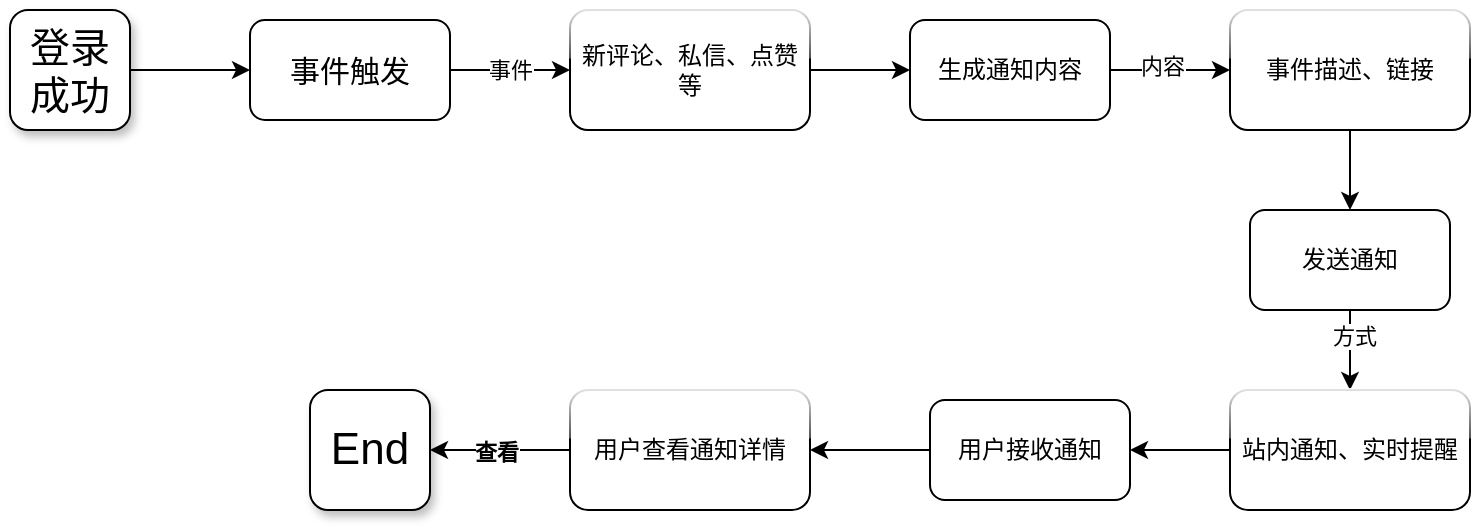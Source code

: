 <mxfile version="24.7.7">
  <diagram name="第 1 页" id="yd-whP97Tynrx1T6R9C7">
    <mxGraphModel dx="904" dy="1718" grid="1" gridSize="10" guides="1" tooltips="1" connect="1" arrows="1" fold="1" page="1" pageScale="1" pageWidth="827" pageHeight="1169" math="0" shadow="0">
      <root>
        <mxCell id="0" />
        <mxCell id="1" parent="0" />
        <mxCell id="onvEB2GZwwhRNjDB822C-21" value="" style="edgeStyle=orthogonalEdgeStyle;rounded=0;orthogonalLoop=1;jettySize=auto;html=1;" edge="1" parent="1" source="onvEB2GZwwhRNjDB822C-18" target="onvEB2GZwwhRNjDB822C-19">
          <mxGeometry relative="1" as="geometry" />
        </mxCell>
        <mxCell id="onvEB2GZwwhRNjDB822C-18" value="&lt;font style=&quot;font-size: 20px;&quot;&gt;登录成功&lt;/font&gt;" style="whiteSpace=wrap;html=1;aspect=fixed;rounded=1;shadow=1;" vertex="1" parent="1">
          <mxGeometry x="40" y="-1070" width="60" height="60" as="geometry" />
        </mxCell>
        <mxCell id="onvEB2GZwwhRNjDB822C-22" value="" style="edgeStyle=orthogonalEdgeStyle;rounded=0;orthogonalLoop=1;jettySize=auto;html=1;" edge="1" parent="1" source="onvEB2GZwwhRNjDB822C-19" target="onvEB2GZwwhRNjDB822C-20">
          <mxGeometry relative="1" as="geometry" />
        </mxCell>
        <mxCell id="onvEB2GZwwhRNjDB822C-23" value="事件" style="edgeLabel;html=1;align=center;verticalAlign=middle;resizable=0;points=[];" vertex="1" connectable="0" parent="onvEB2GZwwhRNjDB822C-22">
          <mxGeometry x="-0.439" y="2" relative="1" as="geometry">
            <mxPoint x="13" y="2" as="offset" />
          </mxGeometry>
        </mxCell>
        <mxCell id="onvEB2GZwwhRNjDB822C-19" value="&lt;font style=&quot;font-size: 15px;&quot;&gt;事件触发&lt;/font&gt;" style="rounded=1;whiteSpace=wrap;html=1;" vertex="1" parent="1">
          <mxGeometry x="160" y="-1065" width="100" height="50" as="geometry" />
        </mxCell>
        <mxCell id="onvEB2GZwwhRNjDB822C-25" value="" style="edgeStyle=orthogonalEdgeStyle;rounded=0;orthogonalLoop=1;jettySize=auto;html=1;" edge="1" parent="1" source="onvEB2GZwwhRNjDB822C-20" target="onvEB2GZwwhRNjDB822C-24">
          <mxGeometry relative="1" as="geometry" />
        </mxCell>
        <mxCell id="onvEB2GZwwhRNjDB822C-20" value="新评论、私信、点赞等" style="rounded=1;whiteSpace=wrap;html=1;shadow=0;glass=1;" vertex="1" parent="1">
          <mxGeometry x="320" y="-1070" width="120" height="60" as="geometry" />
        </mxCell>
        <mxCell id="onvEB2GZwwhRNjDB822C-28" value="" style="edgeStyle=orthogonalEdgeStyle;rounded=0;orthogonalLoop=1;jettySize=auto;html=1;" edge="1" parent="1" source="onvEB2GZwwhRNjDB822C-24" target="onvEB2GZwwhRNjDB822C-27">
          <mxGeometry relative="1" as="geometry" />
        </mxCell>
        <mxCell id="onvEB2GZwwhRNjDB822C-29" value="内容" style="edgeLabel;html=1;align=center;verticalAlign=middle;resizable=0;points=[];" vertex="1" connectable="0" parent="onvEB2GZwwhRNjDB822C-28">
          <mxGeometry x="-0.144" y="2" relative="1" as="geometry">
            <mxPoint as="offset" />
          </mxGeometry>
        </mxCell>
        <mxCell id="onvEB2GZwwhRNjDB822C-24" value="生成通知内容" style="rounded=1;whiteSpace=wrap;html=1;" vertex="1" parent="1">
          <mxGeometry x="490" y="-1065" width="100" height="50" as="geometry" />
        </mxCell>
        <mxCell id="onvEB2GZwwhRNjDB822C-31" value="" style="edgeStyle=orthogonalEdgeStyle;rounded=0;orthogonalLoop=1;jettySize=auto;html=1;" edge="1" parent="1" source="onvEB2GZwwhRNjDB822C-27" target="onvEB2GZwwhRNjDB822C-30">
          <mxGeometry relative="1" as="geometry" />
        </mxCell>
        <mxCell id="onvEB2GZwwhRNjDB822C-27" value="事件描述、链接" style="rounded=1;whiteSpace=wrap;html=1;shadow=0;glass=1;" vertex="1" parent="1">
          <mxGeometry x="650" y="-1070" width="120" height="60" as="geometry" />
        </mxCell>
        <mxCell id="onvEB2GZwwhRNjDB822C-33" value="" style="edgeStyle=orthogonalEdgeStyle;rounded=0;orthogonalLoop=1;jettySize=auto;html=1;" edge="1" parent="1" source="onvEB2GZwwhRNjDB822C-30" target="onvEB2GZwwhRNjDB822C-32">
          <mxGeometry relative="1" as="geometry" />
        </mxCell>
        <mxCell id="onvEB2GZwwhRNjDB822C-34" value="方式" style="edgeLabel;html=1;align=center;verticalAlign=middle;resizable=0;points=[];" vertex="1" connectable="0" parent="onvEB2GZwwhRNjDB822C-33">
          <mxGeometry x="-0.387" y="2" relative="1" as="geometry">
            <mxPoint as="offset" />
          </mxGeometry>
        </mxCell>
        <mxCell id="onvEB2GZwwhRNjDB822C-30" value="发送通知" style="rounded=1;whiteSpace=wrap;html=1;" vertex="1" parent="1">
          <mxGeometry x="660" y="-970" width="100" height="50" as="geometry" />
        </mxCell>
        <mxCell id="onvEB2GZwwhRNjDB822C-36" value="" style="edgeStyle=orthogonalEdgeStyle;rounded=0;orthogonalLoop=1;jettySize=auto;html=1;" edge="1" parent="1" source="onvEB2GZwwhRNjDB822C-32" target="onvEB2GZwwhRNjDB822C-35">
          <mxGeometry relative="1" as="geometry" />
        </mxCell>
        <mxCell id="onvEB2GZwwhRNjDB822C-32" value="站内通知、实时提醒" style="rounded=1;whiteSpace=wrap;html=1;shadow=0;glass=1;" vertex="1" parent="1">
          <mxGeometry x="650" y="-880" width="120" height="60" as="geometry" />
        </mxCell>
        <mxCell id="onvEB2GZwwhRNjDB822C-38" value="" style="edgeStyle=orthogonalEdgeStyle;rounded=0;orthogonalLoop=1;jettySize=auto;html=1;" edge="1" parent="1" source="onvEB2GZwwhRNjDB822C-35" target="onvEB2GZwwhRNjDB822C-37">
          <mxGeometry relative="1" as="geometry" />
        </mxCell>
        <mxCell id="onvEB2GZwwhRNjDB822C-35" value="用户接收通知" style="rounded=1;whiteSpace=wrap;html=1;" vertex="1" parent="1">
          <mxGeometry x="500" y="-875" width="100" height="50" as="geometry" />
        </mxCell>
        <mxCell id="onvEB2GZwwhRNjDB822C-40" value="" style="edgeStyle=orthogonalEdgeStyle;rounded=0;orthogonalLoop=1;jettySize=auto;html=1;" edge="1" parent="1" source="onvEB2GZwwhRNjDB822C-37" target="onvEB2GZwwhRNjDB822C-39">
          <mxGeometry relative="1" as="geometry" />
        </mxCell>
        <mxCell id="onvEB2GZwwhRNjDB822C-41" value="&lt;strong&gt;查看&lt;/strong&gt;" style="edgeLabel;html=1;align=center;verticalAlign=middle;resizable=0;points=[];" vertex="1" connectable="0" parent="onvEB2GZwwhRNjDB822C-40">
          <mxGeometry x="0.067" y="1" relative="1" as="geometry">
            <mxPoint as="offset" />
          </mxGeometry>
        </mxCell>
        <mxCell id="onvEB2GZwwhRNjDB822C-37" value="用户查看通知详情" style="rounded=1;whiteSpace=wrap;html=1;shadow=0;glass=1;" vertex="1" parent="1">
          <mxGeometry x="320" y="-880" width="120" height="60" as="geometry" />
        </mxCell>
        <mxCell id="onvEB2GZwwhRNjDB822C-39" value="&lt;font style=&quot;font-size: 22px;&quot;&gt;End&lt;br&gt;&lt;/font&gt;" style="whiteSpace=wrap;html=1;aspect=fixed;rounded=1;shadow=1;" vertex="1" parent="1">
          <mxGeometry x="190" y="-880" width="60" height="60" as="geometry" />
        </mxCell>
      </root>
    </mxGraphModel>
  </diagram>
</mxfile>
